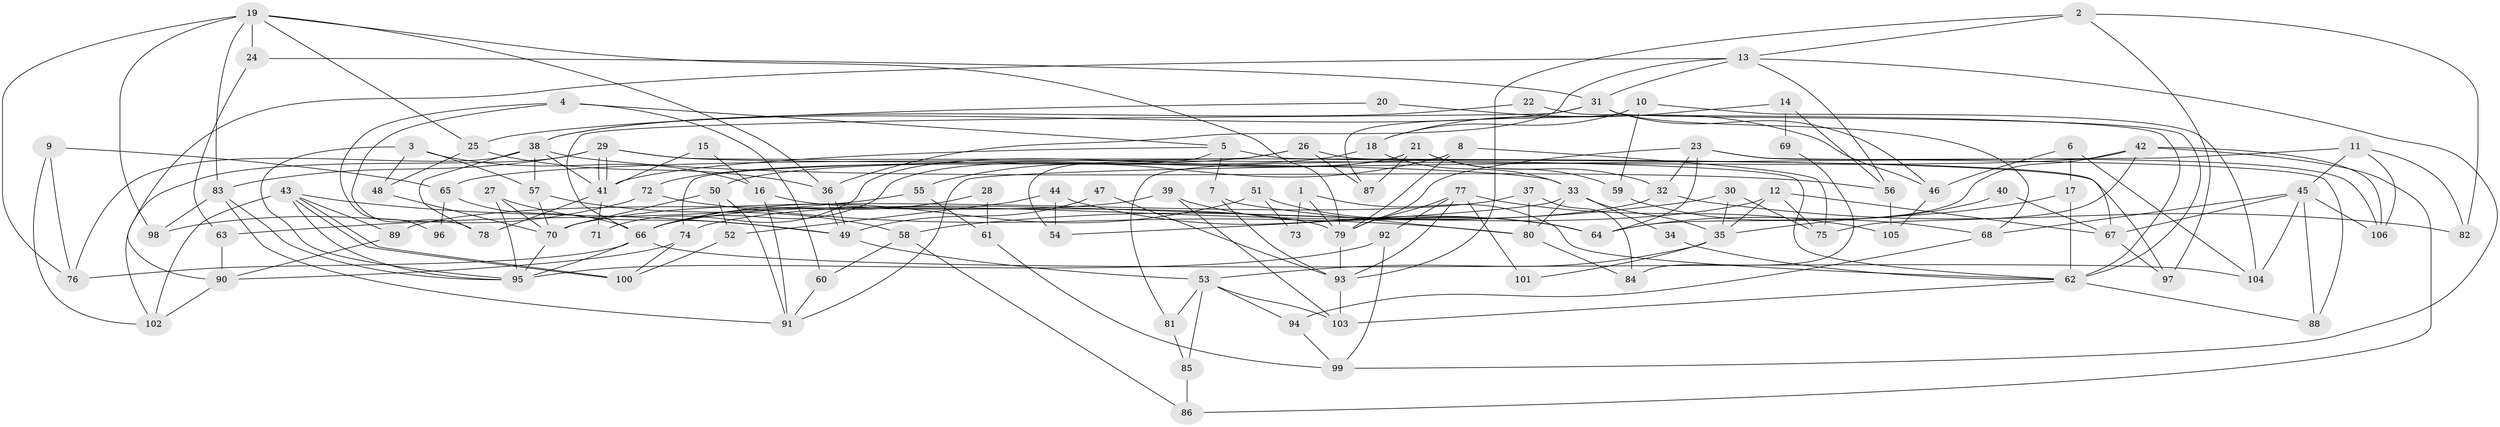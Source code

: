 // Generated by graph-tools (version 1.1) at 2025/15/03/09/25 04:15:19]
// undirected, 106 vertices, 212 edges
graph export_dot {
graph [start="1"]
  node [color=gray90,style=filled];
  1;
  2;
  3;
  4;
  5;
  6;
  7;
  8;
  9;
  10;
  11;
  12;
  13;
  14;
  15;
  16;
  17;
  18;
  19;
  20;
  21;
  22;
  23;
  24;
  25;
  26;
  27;
  28;
  29;
  30;
  31;
  32;
  33;
  34;
  35;
  36;
  37;
  38;
  39;
  40;
  41;
  42;
  43;
  44;
  45;
  46;
  47;
  48;
  49;
  50;
  51;
  52;
  53;
  54;
  55;
  56;
  57;
  58;
  59;
  60;
  61;
  62;
  63;
  64;
  65;
  66;
  67;
  68;
  69;
  70;
  71;
  72;
  73;
  74;
  75;
  76;
  77;
  78;
  79;
  80;
  81;
  82;
  83;
  84;
  85;
  86;
  87;
  88;
  89;
  90;
  91;
  92;
  93;
  94;
  95;
  96;
  97;
  98;
  99;
  100;
  101;
  102;
  103;
  104;
  105;
  106;
  1 -- 79;
  1 -- 62;
  1 -- 73;
  2 -- 82;
  2 -- 13;
  2 -- 93;
  2 -- 97;
  3 -- 57;
  3 -- 95;
  3 -- 16;
  3 -- 48;
  4 -- 5;
  4 -- 78;
  4 -- 60;
  4 -- 96;
  5 -- 62;
  5 -- 7;
  5 -- 41;
  5 -- 54;
  6 -- 46;
  6 -- 104;
  6 -- 17;
  7 -- 80;
  7 -- 93;
  8 -- 79;
  8 -- 81;
  8 -- 55;
  8 -- 75;
  9 -- 102;
  9 -- 76;
  9 -- 65;
  10 -- 59;
  10 -- 18;
  10 -- 87;
  10 -- 104;
  11 -- 91;
  11 -- 45;
  11 -- 82;
  11 -- 106;
  12 -- 67;
  12 -- 35;
  12 -- 74;
  12 -- 75;
  13 -- 36;
  13 -- 31;
  13 -- 56;
  13 -- 90;
  13 -- 99;
  14 -- 56;
  14 -- 18;
  14 -- 69;
  15 -- 16;
  15 -- 41;
  16 -- 79;
  16 -- 91;
  17 -- 62;
  17 -- 35;
  18 -- 50;
  18 -- 33;
  19 -- 25;
  19 -- 83;
  19 -- 24;
  19 -- 36;
  19 -- 76;
  19 -- 79;
  19 -- 98;
  20 -- 25;
  20 -- 46;
  21 -- 66;
  21 -- 32;
  21 -- 59;
  21 -- 71;
  21 -- 87;
  22 -- 38;
  22 -- 62;
  23 -- 106;
  23 -- 79;
  23 -- 32;
  23 -- 64;
  23 -- 88;
  24 -- 31;
  24 -- 63;
  25 -- 48;
  25 -- 36;
  26 -- 87;
  26 -- 74;
  26 -- 67;
  26 -- 72;
  27 -- 49;
  27 -- 95;
  27 -- 70;
  28 -- 61;
  28 -- 66;
  29 -- 97;
  29 -- 41;
  29 -- 41;
  29 -- 33;
  29 -- 83;
  29 -- 102;
  30 -- 35;
  30 -- 75;
  30 -- 58;
  31 -- 38;
  31 -- 62;
  31 -- 46;
  31 -- 66;
  31 -- 68;
  32 -- 66;
  32 -- 82;
  33 -- 35;
  33 -- 34;
  33 -- 54;
  33 -- 80;
  34 -- 62;
  35 -- 53;
  35 -- 101;
  36 -- 49;
  36 -- 49;
  37 -- 80;
  37 -- 70;
  37 -- 84;
  38 -- 76;
  38 -- 41;
  38 -- 56;
  38 -- 57;
  38 -- 78;
  39 -- 64;
  39 -- 89;
  39 -- 103;
  40 -- 67;
  40 -- 64;
  41 -- 71;
  41 -- 78;
  42 -- 64;
  42 -- 75;
  42 -- 65;
  42 -- 86;
  42 -- 106;
  43 -- 100;
  43 -- 100;
  43 -- 95;
  43 -- 49;
  43 -- 89;
  43 -- 102;
  44 -- 52;
  44 -- 54;
  44 -- 64;
  45 -- 106;
  45 -- 104;
  45 -- 67;
  45 -- 68;
  45 -- 88;
  46 -- 105;
  47 -- 93;
  47 -- 49;
  48 -- 70;
  49 -- 53;
  50 -- 91;
  50 -- 70;
  50 -- 52;
  51 -- 66;
  51 -- 64;
  51 -- 73;
  52 -- 100;
  53 -- 103;
  53 -- 81;
  53 -- 85;
  53 -- 94;
  55 -- 63;
  55 -- 61;
  56 -- 105;
  57 -- 58;
  57 -- 70;
  58 -- 60;
  58 -- 86;
  59 -- 68;
  60 -- 91;
  61 -- 99;
  62 -- 88;
  62 -- 103;
  63 -- 90;
  65 -- 66;
  65 -- 96;
  66 -- 76;
  66 -- 95;
  66 -- 104;
  67 -- 97;
  68 -- 94;
  69 -- 84;
  70 -- 95;
  72 -- 98;
  72 -- 80;
  74 -- 90;
  74 -- 100;
  77 -- 92;
  77 -- 93;
  77 -- 79;
  77 -- 101;
  77 -- 105;
  79 -- 93;
  80 -- 84;
  81 -- 85;
  83 -- 95;
  83 -- 91;
  83 -- 98;
  85 -- 86;
  89 -- 90;
  90 -- 102;
  92 -- 99;
  92 -- 95;
  93 -- 103;
  94 -- 99;
}
